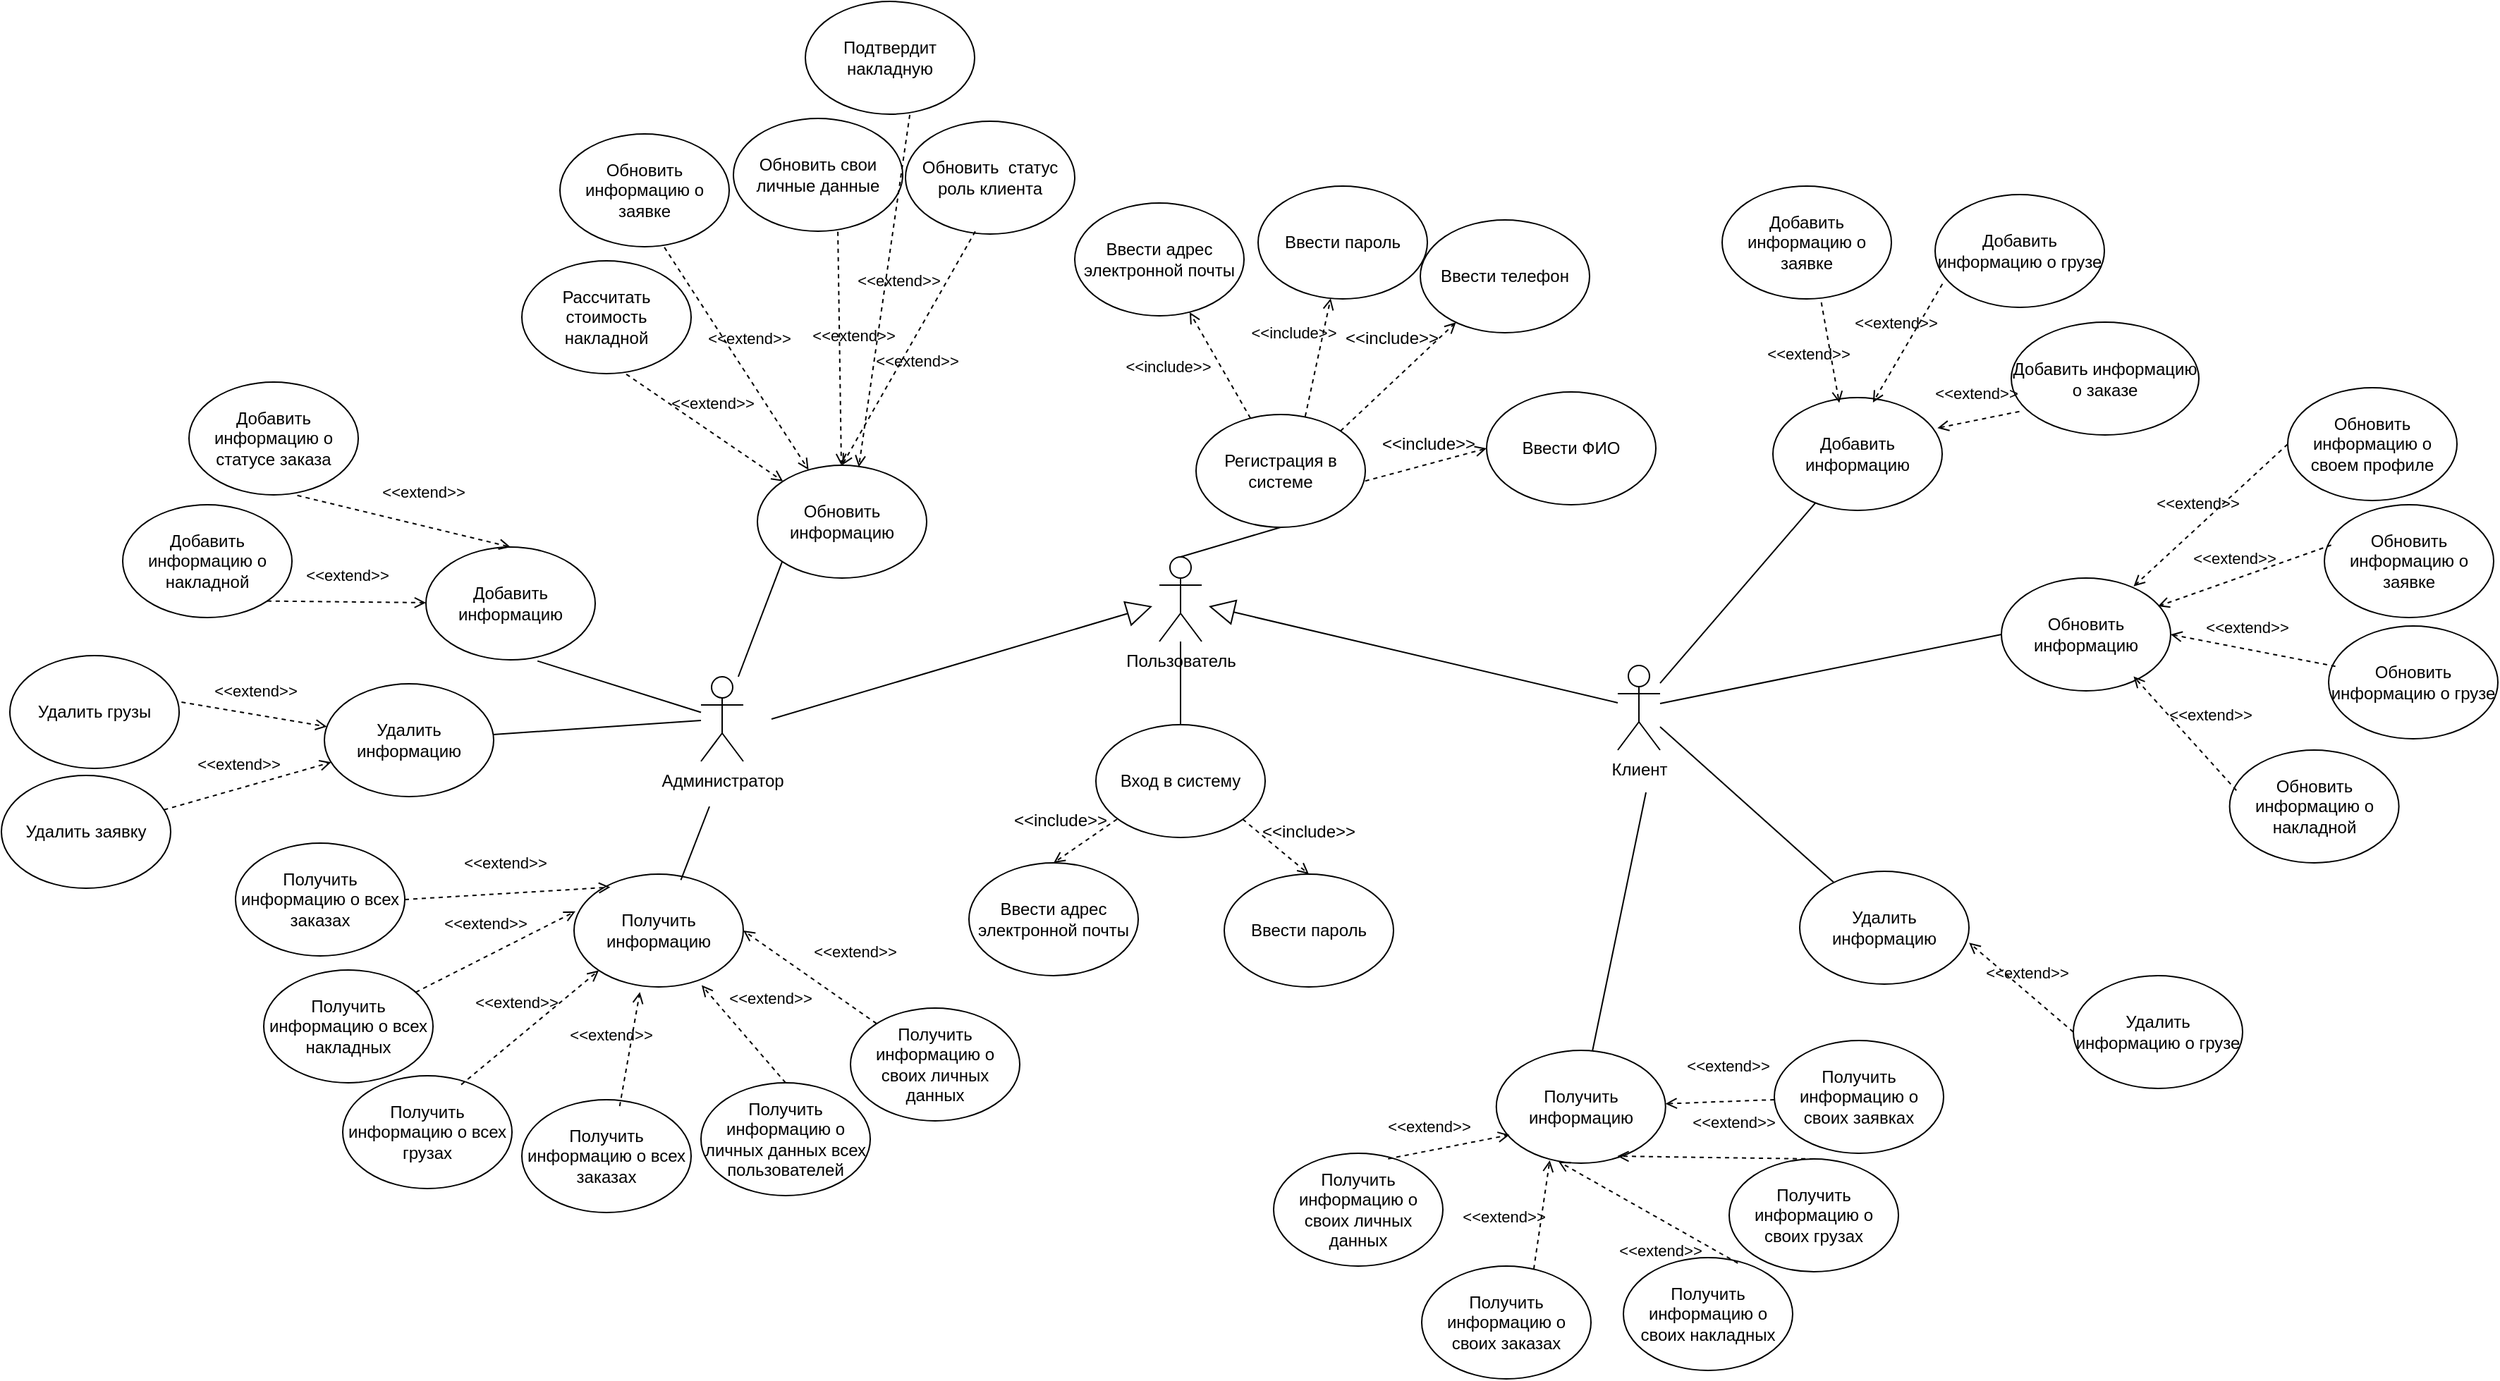 <mxfile version="26.2.13">
  <diagram name="Страница — 1" id="2VasHox1lgphQIR1O_UY">
    <mxGraphModel dx="1360" dy="735" grid="0" gridSize="10" guides="1" tooltips="1" connect="1" arrows="1" fold="1" page="1" pageScale="1" pageWidth="3300" pageHeight="4681" math="0" shadow="0">
      <root>
        <mxCell id="0" />
        <mxCell id="1" parent="0" />
        <mxCell id="fnvzzZn7yNRyyIZnE1CO-1" style="rounded=0;orthogonalLoop=1;jettySize=auto;html=1;entryX=0;entryY=1;entryDx=0;entryDy=0;endArrow=none;startFill=0;" parent="1" source="fnvzzZn7yNRyyIZnE1CO-2" target="fnvzzZn7yNRyyIZnE1CO-69" edge="1">
          <mxGeometry relative="1" as="geometry" />
        </mxCell>
        <mxCell id="fnvzzZn7yNRyyIZnE1CO-2" value="Администратор" style="shape=umlActor;verticalLabelPosition=bottom;verticalAlign=top;html=1;outlineConnect=0;" parent="1" vertex="1">
          <mxGeometry x="750" y="790" width="30" height="60" as="geometry" />
        </mxCell>
        <mxCell id="fnvzzZn7yNRyyIZnE1CO-3" style="rounded=0;orthogonalLoop=1;jettySize=auto;html=1;endArrow=none;startFill=0;entryX=0;entryY=0.5;entryDx=0;entryDy=0;" parent="1" source="fnvzzZn7yNRyyIZnE1CO-7" target="fnvzzZn7yNRyyIZnE1CO-12" edge="1">
          <mxGeometry relative="1" as="geometry">
            <mxPoint x="1590" y="812" as="targetPoint" />
          </mxGeometry>
        </mxCell>
        <mxCell id="fnvzzZn7yNRyyIZnE1CO-4" style="rounded=0;orthogonalLoop=1;jettySize=auto;html=1;endArrow=none;startFill=0;" parent="1" target="fnvzzZn7yNRyyIZnE1CO-15" edge="1">
          <mxGeometry relative="1" as="geometry">
            <mxPoint x="1420" y="872" as="sourcePoint" />
          </mxGeometry>
        </mxCell>
        <mxCell id="fnvzzZn7yNRyyIZnE1CO-5" style="rounded=0;orthogonalLoop=1;jettySize=auto;html=1;endArrow=none;startFill=0;" parent="1" source="fnvzzZn7yNRyyIZnE1CO-7" target="fnvzzZn7yNRyyIZnE1CO-14" edge="1">
          <mxGeometry relative="1" as="geometry" />
        </mxCell>
        <mxCell id="fnvzzZn7yNRyyIZnE1CO-6" style="rounded=0;orthogonalLoop=1;jettySize=auto;html=1;endArrow=none;startFill=0;" parent="1" source="fnvzzZn7yNRyyIZnE1CO-7" target="fnvzzZn7yNRyyIZnE1CO-13" edge="1">
          <mxGeometry relative="1" as="geometry" />
        </mxCell>
        <mxCell id="fnvzzZn7yNRyyIZnE1CO-7" value="Клиент" style="shape=umlActor;verticalLabelPosition=bottom;verticalAlign=top;html=1;outlineConnect=0;allowArrows=1;" parent="1" vertex="1">
          <mxGeometry x="1400" y="782" width="30" height="60" as="geometry" />
        </mxCell>
        <mxCell id="fnvzzZn7yNRyyIZnE1CO-8" style="rounded=0;orthogonalLoop=1;jettySize=auto;html=1;exitX=0.5;exitY=0;exitDx=0;exitDy=0;exitPerimeter=0;entryX=0.5;entryY=1;entryDx=0;entryDy=0;endArrow=none;startFill=0;" parent="1" source="fnvzzZn7yNRyyIZnE1CO-9" target="fnvzzZn7yNRyyIZnE1CO-24" edge="1">
          <mxGeometry relative="1" as="geometry" />
        </mxCell>
        <mxCell id="Y0_mQn6ZPeqY75y_IQ0Q-10" style="edgeStyle=orthogonalEdgeStyle;rounded=0;orthogonalLoop=1;jettySize=auto;html=1;endArrow=none;startFill=0;" edge="1" parent="1" source="fnvzzZn7yNRyyIZnE1CO-9" target="Y0_mQn6ZPeqY75y_IQ0Q-9">
          <mxGeometry relative="1" as="geometry" />
        </mxCell>
        <mxCell id="fnvzzZn7yNRyyIZnE1CO-9" value="Пользователь" style="shape=umlActor;verticalLabelPosition=bottom;verticalAlign=top;html=1;outlineConnect=0;" parent="1" vertex="1">
          <mxGeometry x="1075" y="705" width="30" height="60" as="geometry" />
        </mxCell>
        <mxCell id="fnvzzZn7yNRyyIZnE1CO-10" value="" style="endArrow=block;endSize=16;endFill=0;html=1;rounded=0;" parent="1" edge="1">
          <mxGeometry width="160" relative="1" as="geometry">
            <mxPoint x="800" y="820" as="sourcePoint" />
            <mxPoint x="1070" y="740" as="targetPoint" />
          </mxGeometry>
        </mxCell>
        <mxCell id="fnvzzZn7yNRyyIZnE1CO-11" value="" style="endArrow=block;endSize=16;endFill=0;html=1;rounded=0;" parent="1" source="fnvzzZn7yNRyyIZnE1CO-7" edge="1">
          <mxGeometry width="160" relative="1" as="geometry">
            <mxPoint x="1180" y="840" as="sourcePoint" />
            <mxPoint x="1110" y="740" as="targetPoint" />
          </mxGeometry>
        </mxCell>
        <mxCell id="fnvzzZn7yNRyyIZnE1CO-12" value="Обновить информацию" style="ellipse;whiteSpace=wrap;html=1;" parent="1" vertex="1">
          <mxGeometry x="1672" y="720" width="120" height="80" as="geometry" />
        </mxCell>
        <mxCell id="fnvzzZn7yNRyyIZnE1CO-13" value="Удалить информацию" style="ellipse;whiteSpace=wrap;html=1;" parent="1" vertex="1">
          <mxGeometry x="1529" y="928" width="120" height="80" as="geometry" />
        </mxCell>
        <mxCell id="fnvzzZn7yNRyyIZnE1CO-14" value="Добавить информацию" style="ellipse;whiteSpace=wrap;html=1;" parent="1" vertex="1">
          <mxGeometry x="1510" y="592" width="120" height="80" as="geometry" />
        </mxCell>
        <mxCell id="fnvzzZn7yNRyyIZnE1CO-15" value="Получить информацию" style="ellipse;whiteSpace=wrap;html=1;" parent="1" vertex="1">
          <mxGeometry x="1313.88" y="1055" width="120" height="80" as="geometry" />
        </mxCell>
        <mxCell id="fnvzzZn7yNRyyIZnE1CO-16" value="&amp;lt;&amp;lt;extend&amp;gt;&amp;gt;" style="html=1;verticalAlign=bottom;labelBackgroundColor=none;endArrow=open;endFill=0;dashed=1;rounded=0;" parent="1" source="fnvzzZn7yNRyyIZnE1CO-17" target="fnvzzZn7yNRyyIZnE1CO-15" edge="1">
          <mxGeometry x="-0.172" y="-16" width="160" relative="1" as="geometry">
            <mxPoint x="1463.88" y="1225" as="sourcePoint" />
            <mxPoint x="1463.88" y="1265" as="targetPoint" />
            <mxPoint as="offset" />
          </mxGeometry>
        </mxCell>
        <mxCell id="fnvzzZn7yNRyyIZnE1CO-17" value="Получить информацию о своих заявках" style="ellipse;whiteSpace=wrap;html=1;" parent="1" vertex="1">
          <mxGeometry x="1511" y="1048" width="120" height="80" as="geometry" />
        </mxCell>
        <mxCell id="fnvzzZn7yNRyyIZnE1CO-18" value="Получить информацию о своих грузах" style="ellipse;whiteSpace=wrap;html=1;" parent="1" vertex="1">
          <mxGeometry x="1479" y="1132" width="120" height="80" as="geometry" />
        </mxCell>
        <mxCell id="fnvzzZn7yNRyyIZnE1CO-19" value="&amp;lt;&amp;lt;extend&amp;gt;&amp;gt;" style="html=1;verticalAlign=bottom;labelBackgroundColor=none;endArrow=open;endFill=0;dashed=1;rounded=0;exitX=0.5;exitY=0;exitDx=0;exitDy=0;entryX=0.715;entryY=0.938;entryDx=0;entryDy=0;entryPerimeter=0;" parent="1" source="fnvzzZn7yNRyyIZnE1CO-18" target="fnvzzZn7yNRyyIZnE1CO-15" edge="1">
          <mxGeometry x="-0.172" y="-16" width="160" relative="1" as="geometry">
            <mxPoint x="1533.88" y="1213" as="sourcePoint" />
            <mxPoint x="1413.88" y="1158" as="targetPoint" />
            <mxPoint as="offset" />
          </mxGeometry>
        </mxCell>
        <mxCell id="fnvzzZn7yNRyyIZnE1CO-20" value="Получить информацию о своих накладных" style="ellipse;whiteSpace=wrap;html=1;" parent="1" vertex="1">
          <mxGeometry x="1404" y="1202" width="120" height="80" as="geometry" />
        </mxCell>
        <mxCell id="fnvzzZn7yNRyyIZnE1CO-21" value="&amp;lt;&amp;lt;extend&amp;gt;&amp;gt;" style="html=1;verticalAlign=bottom;labelBackgroundColor=none;endArrow=open;endFill=0;dashed=1;rounded=0;exitX=0.676;exitY=0.049;exitDx=0;exitDy=0;entryX=0.367;entryY=0.985;entryDx=0;entryDy=0;entryPerimeter=0;exitPerimeter=0;" parent="1" source="fnvzzZn7yNRyyIZnE1CO-20" target="fnvzzZn7yNRyyIZnE1CO-15" edge="1">
          <mxGeometry x="-0.338" y="26" width="160" relative="1" as="geometry">
            <mxPoint x="1317.36" y="1222.36" as="sourcePoint" />
            <mxPoint x="1389.88" y="1170" as="targetPoint" />
            <mxPoint y="1" as="offset" />
          </mxGeometry>
        </mxCell>
        <mxCell id="fnvzzZn7yNRyyIZnE1CO-22" value="Добавить информацию о заявке" style="ellipse;whiteSpace=wrap;html=1;" parent="1" vertex="1">
          <mxGeometry x="1474" y="442" width="120" height="80" as="geometry" />
        </mxCell>
        <mxCell id="fnvzzZn7yNRyyIZnE1CO-24" value="Регистрация в системе" style="ellipse;whiteSpace=wrap;html=1;" parent="1" vertex="1">
          <mxGeometry x="1101" y="604" width="120" height="80" as="geometry" />
        </mxCell>
        <mxCell id="fnvzzZn7yNRyyIZnE1CO-25" value="Ввести пароль" style="ellipse;whiteSpace=wrap;html=1;" parent="1" vertex="1">
          <mxGeometry x="1145" y="442" width="120" height="80" as="geometry" />
        </mxCell>
        <mxCell id="fnvzzZn7yNRyyIZnE1CO-26" value="Ввести адрес электронной почты" style="ellipse;whiteSpace=wrap;html=1;" parent="1" vertex="1">
          <mxGeometry x="1015" y="454" width="120" height="80" as="geometry" />
        </mxCell>
        <mxCell id="fnvzzZn7yNRyyIZnE1CO-27" value="&amp;lt;&amp;lt;include&amp;gt;&amp;gt;" style="html=1;verticalAlign=bottom;labelBackgroundColor=none;endArrow=open;endFill=0;dashed=1;rounded=0;exitX=0.645;exitY=0.017;exitDx=0;exitDy=0;exitPerimeter=0;" parent="1" source="fnvzzZn7yNRyyIZnE1CO-24" target="fnvzzZn7yNRyyIZnE1CO-25" edge="1">
          <mxGeometry x="0.106" y="19" width="160" relative="1" as="geometry">
            <mxPoint x="880" y="545" as="sourcePoint" />
            <mxPoint x="1040" y="545" as="targetPoint" />
            <mxPoint as="offset" />
          </mxGeometry>
        </mxCell>
        <mxCell id="fnvzzZn7yNRyyIZnE1CO-28" value="&amp;lt;&amp;lt;include&amp;gt;&amp;gt;" style="html=1;verticalAlign=bottom;labelBackgroundColor=none;endArrow=open;endFill=0;dashed=1;rounded=0;" parent="1" source="fnvzzZn7yNRyyIZnE1CO-24" target="fnvzzZn7yNRyyIZnE1CO-26" edge="1">
          <mxGeometry x="0.217" y="37" width="160" relative="1" as="geometry">
            <mxPoint x="971" y="375" as="sourcePoint" />
            <mxPoint x="1060" y="425" as="targetPoint" />
            <mxPoint as="offset" />
          </mxGeometry>
        </mxCell>
        <mxCell id="fnvzzZn7yNRyyIZnE1CO-29" value="&amp;lt;&amp;lt;extend&amp;gt;&amp;gt;" style="html=1;verticalAlign=bottom;labelBackgroundColor=none;endArrow=open;endFill=0;dashed=1;rounded=0;exitX=0.586;exitY=1.031;exitDx=0;exitDy=0;exitPerimeter=0;entryX=0.392;entryY=0.047;entryDx=0;entryDy=0;entryPerimeter=0;" parent="1" source="fnvzzZn7yNRyyIZnE1CO-22" target="fnvzzZn7yNRyyIZnE1CO-14" edge="1">
          <mxGeometry x="0.202" y="-17" width="160" relative="1" as="geometry">
            <mxPoint x="1702" y="772" as="sourcePoint" />
            <mxPoint x="1600" y="692" as="targetPoint" />
            <mxPoint as="offset" />
          </mxGeometry>
        </mxCell>
        <mxCell id="fnvzzZn7yNRyyIZnE1CO-31" value="Добавить информацию о грузе" style="ellipse;whiteSpace=wrap;html=1;" parent="1" vertex="1">
          <mxGeometry x="1625" y="448" width="120" height="80" as="geometry" />
        </mxCell>
        <mxCell id="fnvzzZn7yNRyyIZnE1CO-32" value="&amp;lt;&amp;lt;extend&amp;gt;&amp;gt;" style="html=1;verticalAlign=bottom;labelBackgroundColor=none;endArrow=open;endFill=0;dashed=1;rounded=0;exitX=0.043;exitY=0.792;exitDx=0;exitDy=0;exitPerimeter=0;entryX=0.591;entryY=0.043;entryDx=0;entryDy=0;entryPerimeter=0;" parent="1" source="fnvzzZn7yNRyyIZnE1CO-31" target="fnvzzZn7yNRyyIZnE1CO-14" edge="1">
          <mxGeometry y="-10" width="160" relative="1" as="geometry">
            <mxPoint x="1718" y="549" as="sourcePoint" />
            <mxPoint x="1622" y="614" as="targetPoint" />
            <mxPoint as="offset" />
          </mxGeometry>
        </mxCell>
        <mxCell id="fnvzzZn7yNRyyIZnE1CO-33" value="Обновить информацию о своем профиле" style="ellipse;whiteSpace=wrap;html=1;" parent="1" vertex="1">
          <mxGeometry x="1875" y="585" width="120" height="80" as="geometry" />
        </mxCell>
        <mxCell id="fnvzzZn7yNRyyIZnE1CO-34" value="&amp;lt;&amp;lt;extend&amp;gt;&amp;gt;" style="html=1;verticalAlign=bottom;labelBackgroundColor=none;endArrow=open;endFill=0;dashed=1;rounded=0;exitX=0;exitY=0.5;exitDx=0;exitDy=0;entryX=0.781;entryY=0.074;entryDx=0;entryDy=0;entryPerimeter=0;" parent="1" source="fnvzzZn7yNRyyIZnE1CO-33" target="fnvzzZn7yNRyyIZnE1CO-12" edge="1">
          <mxGeometry x="0.098" y="-6" width="160" relative="1" as="geometry">
            <mxPoint x="1870.72" y="668" as="sourcePoint" />
            <mxPoint x="1764.0" y="718.88" as="targetPoint" />
            <mxPoint as="offset" />
          </mxGeometry>
        </mxCell>
        <mxCell id="fnvzzZn7yNRyyIZnE1CO-35" value="Обновить информацию о заявке" style="ellipse;whiteSpace=wrap;html=1;" parent="1" vertex="1">
          <mxGeometry x="1901" y="668" width="120" height="80" as="geometry" />
        </mxCell>
        <mxCell id="fnvzzZn7yNRyyIZnE1CO-36" value="&amp;lt;&amp;lt;extend&amp;gt;&amp;gt;" style="html=1;verticalAlign=bottom;labelBackgroundColor=none;endArrow=open;endFill=0;dashed=1;rounded=0;exitX=0.04;exitY=0.358;exitDx=0;exitDy=0;exitPerimeter=0;" parent="1" source="fnvzzZn7yNRyyIZnE1CO-35" edge="1">
          <mxGeometry x="0.09" y="-6" width="160" relative="1" as="geometry">
            <mxPoint x="1940.72" y="758" as="sourcePoint" />
            <mxPoint x="1783" y="740" as="targetPoint" />
            <mxPoint as="offset" />
          </mxGeometry>
        </mxCell>
        <mxCell id="fnvzzZn7yNRyyIZnE1CO-38" value="Удалить информацию о грузе" style="ellipse;whiteSpace=wrap;html=1;" parent="1" vertex="1">
          <mxGeometry x="1723" y="1002" width="120" height="80" as="geometry" />
        </mxCell>
        <mxCell id="fnvzzZn7yNRyyIZnE1CO-40" value="&amp;lt;&amp;lt;extend&amp;gt;&amp;gt;" style="html=1;verticalAlign=bottom;labelBackgroundColor=none;endArrow=open;endFill=0;dashed=1;rounded=0;exitX=0;exitY=0.5;exitDx=0;exitDy=0;entryX=1.001;entryY=0.633;entryDx=0;entryDy=0;entryPerimeter=0;" parent="1" source="fnvzzZn7yNRyyIZnE1CO-38" target="fnvzzZn7yNRyyIZnE1CO-13" edge="1">
          <mxGeometry x="-0.049" y="-4" width="160" relative="1" as="geometry">
            <mxPoint x="1795" y="1057" as="sourcePoint" />
            <mxPoint x="1679" y="988" as="targetPoint" />
            <mxPoint as="offset" />
          </mxGeometry>
        </mxCell>
        <mxCell id="fnvzzZn7yNRyyIZnE1CO-41" value="Добавить информацию" style="ellipse;whiteSpace=wrap;html=1;" parent="1" vertex="1">
          <mxGeometry x="555" y="698" width="120" height="80" as="geometry" />
        </mxCell>
        <mxCell id="fnvzzZn7yNRyyIZnE1CO-42" value="Получить информацию" style="ellipse;whiteSpace=wrap;html=1;" parent="1" vertex="1">
          <mxGeometry x="660" y="930" width="120" height="80" as="geometry" />
        </mxCell>
        <mxCell id="fnvzzZn7yNRyyIZnE1CO-43" value="&amp;lt;&amp;lt;extend&amp;gt;&amp;gt;" style="html=1;verticalAlign=bottom;labelBackgroundColor=none;endArrow=open;endFill=0;dashed=1;rounded=0;entryX=1;entryY=0.5;entryDx=0;entryDy=0;" parent="1" source="fnvzzZn7yNRyyIZnE1CO-44" target="fnvzzZn7yNRyyIZnE1CO-42" edge="1">
          <mxGeometry x="-0.355" y="-25" width="160" relative="1" as="geometry">
            <mxPoint x="700" y="1270" as="sourcePoint" />
            <mxPoint x="700" y="1310" as="targetPoint" />
            <mxPoint as="offset" />
          </mxGeometry>
        </mxCell>
        <mxCell id="fnvzzZn7yNRyyIZnE1CO-44" value="Получить информацию о своих личных данных" style="ellipse;whiteSpace=wrap;html=1;" parent="1" vertex="1">
          <mxGeometry x="856" y="1025" width="120" height="80" as="geometry" />
        </mxCell>
        <mxCell id="fnvzzZn7yNRyyIZnE1CO-45" value="Получить информацию о личных данных всех пользователей" style="ellipse;whiteSpace=wrap;html=1;" parent="1" vertex="1">
          <mxGeometry x="750" y="1078" width="120" height="80" as="geometry" />
        </mxCell>
        <mxCell id="fnvzzZn7yNRyyIZnE1CO-46" value="&amp;lt;&amp;lt;extend&amp;gt;&amp;gt;" style="html=1;verticalAlign=bottom;labelBackgroundColor=none;endArrow=open;endFill=0;dashed=1;rounded=0;exitX=0.5;exitY=0;exitDx=0;exitDy=0;entryX=0.754;entryY=0.985;entryDx=0;entryDy=0;entryPerimeter=0;" parent="1" source="fnvzzZn7yNRyyIZnE1CO-45" target="fnvzzZn7yNRyyIZnE1CO-42" edge="1">
          <mxGeometry x="0.005" y="-25" width="160" relative="1" as="geometry">
            <mxPoint x="770" y="1258" as="sourcePoint" />
            <mxPoint x="650" y="1203" as="targetPoint" />
            <mxPoint as="offset" />
          </mxGeometry>
        </mxCell>
        <mxCell id="fnvzzZn7yNRyyIZnE1CO-47" value="Получить информацию о всех заказах" style="ellipse;whiteSpace=wrap;html=1;" parent="1" vertex="1">
          <mxGeometry x="623" y="1090" width="120" height="80" as="geometry" />
        </mxCell>
        <mxCell id="fnvzzZn7yNRyyIZnE1CO-48" value="&amp;lt;&amp;lt;extend&amp;gt;&amp;gt;" style="html=1;verticalAlign=bottom;labelBackgroundColor=none;endArrow=open;endFill=0;dashed=1;rounded=0;exitX=0.578;exitY=0.057;exitDx=0;exitDy=0;entryX=0.389;entryY=1.045;entryDx=0;entryDy=0;exitPerimeter=0;entryPerimeter=0;" parent="1" source="fnvzzZn7yNRyyIZnE1CO-47" target="fnvzzZn7yNRyyIZnE1CO-42" edge="1">
          <mxGeometry x="-0.018" y="14" width="160" relative="1" as="geometry">
            <mxPoint x="670" y="1300" as="sourcePoint" />
            <mxPoint x="626" y="1215" as="targetPoint" />
            <mxPoint y="1" as="offset" />
          </mxGeometry>
        </mxCell>
        <mxCell id="fnvzzZn7yNRyyIZnE1CO-49" style="rounded=0;orthogonalLoop=1;jettySize=auto;html=1;entryX=0.631;entryY=0.053;entryDx=0;entryDy=0;entryPerimeter=0;endArrow=none;startFill=0;" parent="1" target="fnvzzZn7yNRyyIZnE1CO-42" edge="1">
          <mxGeometry relative="1" as="geometry">
            <mxPoint x="756" y="882" as="sourcePoint" />
          </mxGeometry>
        </mxCell>
        <mxCell id="fnvzzZn7yNRyyIZnE1CO-50" value="Получить информацию о всех грузах" style="ellipse;whiteSpace=wrap;html=1;" parent="1" vertex="1">
          <mxGeometry x="496" y="1073" width="120" height="80" as="geometry" />
        </mxCell>
        <mxCell id="fnvzzZn7yNRyyIZnE1CO-51" value="&amp;lt;&amp;lt;extend&amp;gt;&amp;gt;" style="html=1;verticalAlign=bottom;labelBackgroundColor=none;endArrow=open;endFill=0;dashed=1;rounded=0;exitX=0.7;exitY=0.079;exitDx=0;exitDy=0;entryX=0;entryY=1;entryDx=0;entryDy=0;exitPerimeter=0;" parent="1" source="fnvzzZn7yNRyyIZnE1CO-50" target="fnvzzZn7yNRyyIZnE1CO-42" edge="1">
          <mxGeometry x="-0.018" y="14" width="160" relative="1" as="geometry">
            <mxPoint x="500" y="1020" as="sourcePoint" />
            <mxPoint x="611" y="976" as="targetPoint" />
            <mxPoint y="1" as="offset" />
          </mxGeometry>
        </mxCell>
        <mxCell id="fnvzzZn7yNRyyIZnE1CO-52" style="rounded=0;orthogonalLoop=1;jettySize=auto;html=1;endArrow=none;startFill=0;" parent="1" source="fnvzzZn7yNRyyIZnE1CO-2" target="fnvzzZn7yNRyyIZnE1CO-53" edge="1">
          <mxGeometry relative="1" as="geometry">
            <mxPoint x="579.64" y="790" as="targetPoint" />
          </mxGeometry>
        </mxCell>
        <mxCell id="fnvzzZn7yNRyyIZnE1CO-53" value="Удалить информацию" style="ellipse;whiteSpace=wrap;html=1;" parent="1" vertex="1">
          <mxGeometry x="483" y="795" width="120" height="80" as="geometry" />
        </mxCell>
        <mxCell id="fnvzzZn7yNRyyIZnE1CO-54" value="Удалить грузы" style="ellipse;whiteSpace=wrap;html=1;" parent="1" vertex="1">
          <mxGeometry x="260" y="775" width="120" height="80" as="geometry" />
        </mxCell>
        <mxCell id="fnvzzZn7yNRyyIZnE1CO-56" value="&amp;lt;&amp;lt;extend&amp;gt;&amp;gt;" style="html=1;verticalAlign=bottom;labelBackgroundColor=none;endArrow=open;endFill=0;dashed=1;rounded=0;exitX=1.014;exitY=0.413;exitDx=0;exitDy=0;exitPerimeter=0;" parent="1" source="fnvzzZn7yNRyyIZnE1CO-54" target="fnvzzZn7yNRyyIZnE1CO-53" edge="1">
          <mxGeometry x="-0.005" y="8" width="160" relative="1" as="geometry">
            <mxPoint x="175" y="649" as="sourcePoint" />
            <mxPoint x="59" y="580" as="targetPoint" />
            <mxPoint as="offset" />
          </mxGeometry>
        </mxCell>
        <mxCell id="fnvzzZn7yNRyyIZnE1CO-58" value="Удалить заявку" style="ellipse;whiteSpace=wrap;html=1;" parent="1" vertex="1">
          <mxGeometry x="254" y="860" width="120" height="80" as="geometry" />
        </mxCell>
        <mxCell id="fnvzzZn7yNRyyIZnE1CO-59" value="&amp;lt;&amp;lt;extend&amp;gt;&amp;gt;" style="html=1;verticalAlign=bottom;labelBackgroundColor=none;endArrow=open;endFill=0;dashed=1;rounded=0;" parent="1" source="fnvzzZn7yNRyyIZnE1CO-58" target="fnvzzZn7yNRyyIZnE1CO-53" edge="1">
          <mxGeometry x="-0.079" y="8" width="160" relative="1" as="geometry">
            <mxPoint x="302" y="813" as="sourcePoint" />
            <mxPoint x="480" y="803" as="targetPoint" />
            <mxPoint as="offset" />
          </mxGeometry>
        </mxCell>
        <mxCell id="fnvzzZn7yNRyyIZnE1CO-64" value="Добавить информацию о накладной" style="ellipse;whiteSpace=wrap;html=1;" parent="1" vertex="1">
          <mxGeometry x="340" y="668" width="120" height="80" as="geometry" />
        </mxCell>
        <mxCell id="fnvzzZn7yNRyyIZnE1CO-65" value="&amp;lt;&amp;lt;extend&amp;gt;&amp;gt;" style="html=1;verticalAlign=bottom;labelBackgroundColor=none;endArrow=open;endFill=0;dashed=1;rounded=0;exitX=1;exitY=1;exitDx=0;exitDy=0;" parent="1" source="fnvzzZn7yNRyyIZnE1CO-64" target="fnvzzZn7yNRyyIZnE1CO-41" edge="1">
          <mxGeometry x="0.0" y="10" width="160" relative="1" as="geometry">
            <mxPoint x="30" y="310" as="sourcePoint" />
            <mxPoint x="227.574" y="341.716" as="targetPoint" />
            <mxPoint as="offset" />
          </mxGeometry>
        </mxCell>
        <mxCell id="fnvzzZn7yNRyyIZnE1CO-66" value="Добавить информацию о статусе заказа" style="ellipse;whiteSpace=wrap;html=1;" parent="1" vertex="1">
          <mxGeometry x="387" y="581" width="120" height="80" as="geometry" />
        </mxCell>
        <mxCell id="fnvzzZn7yNRyyIZnE1CO-67" value="&amp;lt;&amp;lt;extend&amp;gt;&amp;gt;" style="html=1;verticalAlign=bottom;labelBackgroundColor=none;endArrow=open;endFill=0;dashed=1;rounded=0;exitX=0.64;exitY=1.005;exitDx=0;exitDy=0;entryX=0.5;entryY=0;entryDx=0;entryDy=0;exitPerimeter=0;" parent="1" source="fnvzzZn7yNRyyIZnE1CO-66" target="fnvzzZn7yNRyyIZnE1CO-41" edge="1">
          <mxGeometry x="0.131" y="14" width="160" relative="1" as="geometry">
            <mxPoint x="62" y="238" as="sourcePoint" />
            <mxPoint x="249.96" y="328.72" as="targetPoint" />
            <mxPoint as="offset" />
          </mxGeometry>
        </mxCell>
        <mxCell id="fnvzzZn7yNRyyIZnE1CO-68" style="rounded=0;orthogonalLoop=1;jettySize=auto;html=1;entryX=0.659;entryY=1.01;entryDx=0;entryDy=0;entryPerimeter=0;endArrow=none;startFill=0;" parent="1" source="fnvzzZn7yNRyyIZnE1CO-2" target="fnvzzZn7yNRyyIZnE1CO-41" edge="1">
          <mxGeometry relative="1" as="geometry" />
        </mxCell>
        <mxCell id="fnvzzZn7yNRyyIZnE1CO-69" value="Обновить информацию" style="ellipse;whiteSpace=wrap;html=1;" parent="1" vertex="1">
          <mxGeometry x="790" y="640" width="120" height="80" as="geometry" />
        </mxCell>
        <mxCell id="fnvzzZn7yNRyyIZnE1CO-70" value="Обновить свои личные данные" style="ellipse;whiteSpace=wrap;html=1;" parent="1" vertex="1">
          <mxGeometry x="773" y="394" width="120" height="80" as="geometry" />
        </mxCell>
        <mxCell id="fnvzzZn7yNRyyIZnE1CO-71" value="&amp;lt;&amp;lt;extend&amp;gt;&amp;gt;" style="html=1;verticalAlign=bottom;labelBackgroundColor=none;endArrow=open;endFill=0;dashed=1;rounded=0;exitX=0.617;exitY=1.005;exitDx=0;exitDy=0;exitPerimeter=0;" parent="1" source="fnvzzZn7yNRyyIZnE1CO-70" target="fnvzzZn7yNRyyIZnE1CO-69" edge="1">
          <mxGeometry x="0.0" y="10" width="160" relative="1" as="geometry">
            <mxPoint x="400" y="450" as="sourcePoint" />
            <mxPoint x="597.574" y="481.716" as="targetPoint" />
            <mxPoint as="offset" />
          </mxGeometry>
        </mxCell>
        <mxCell id="fnvzzZn7yNRyyIZnE1CO-72" value="Обновить&amp;nbsp; статус роль клиента" style="ellipse;whiteSpace=wrap;html=1;" parent="1" vertex="1">
          <mxGeometry x="895" y="396" width="120" height="80" as="geometry" />
        </mxCell>
        <mxCell id="fnvzzZn7yNRyyIZnE1CO-73" value="&amp;lt;&amp;lt;extend&amp;gt;&amp;gt;" style="html=1;verticalAlign=bottom;labelBackgroundColor=none;endArrow=open;endFill=0;dashed=1;rounded=0;exitX=0.412;exitY=0.977;exitDx=0;exitDy=0;entryX=0.5;entryY=0;entryDx=0;entryDy=0;exitPerimeter=0;" parent="1" source="fnvzzZn7yNRyyIZnE1CO-72" target="fnvzzZn7yNRyyIZnE1CO-69" edge="1">
          <mxGeometry x="0.131" y="14" width="160" relative="1" as="geometry">
            <mxPoint x="432" y="378" as="sourcePoint" />
            <mxPoint x="619.96" y="468.72" as="targetPoint" />
            <mxPoint as="offset" />
          </mxGeometry>
        </mxCell>
        <mxCell id="Y0_mQn6ZPeqY75y_IQ0Q-1" value="Ввести телефон" style="ellipse;whiteSpace=wrap;html=1;" vertex="1" parent="1">
          <mxGeometry x="1260" y="466" width="120" height="80" as="geometry" />
        </mxCell>
        <mxCell id="Y0_mQn6ZPeqY75y_IQ0Q-2" value="Ввести ФИО" style="ellipse;whiteSpace=wrap;html=1;" vertex="1" parent="1">
          <mxGeometry x="1307" y="588" width="120" height="80" as="geometry" />
        </mxCell>
        <mxCell id="Y0_mQn6ZPeqY75y_IQ0Q-3" value="" style="html=1;verticalAlign=bottom;labelBackgroundColor=none;endArrow=open;endFill=0;dashed=1;rounded=0;exitX=1;exitY=0;exitDx=0;exitDy=0;" edge="1" parent="1" source="fnvzzZn7yNRyyIZnE1CO-24" target="Y0_mQn6ZPeqY75y_IQ0Q-1">
          <mxGeometry x="0.352" y="18" width="160" relative="1" as="geometry">
            <mxPoint x="1137" y="561" as="sourcePoint" />
            <mxPoint x="1184" y="496" as="targetPoint" />
            <mxPoint x="1" as="offset" />
          </mxGeometry>
        </mxCell>
        <mxCell id="Y0_mQn6ZPeqY75y_IQ0Q-6" value="&amp;lt;&amp;lt;include&amp;gt;&amp;gt;" style="text;html=1;align=center;verticalAlign=middle;whiteSpace=wrap;rounded=0;" vertex="1" parent="1">
          <mxGeometry x="1241" y="617" width="50" height="16" as="geometry" />
        </mxCell>
        <mxCell id="Y0_mQn6ZPeqY75y_IQ0Q-7" value="" style="html=1;verticalAlign=bottom;labelBackgroundColor=none;endArrow=open;endFill=0;dashed=1;rounded=0;exitX=0.999;exitY=0.59;exitDx=0;exitDy=0;entryX=0;entryY=0.5;entryDx=0;entryDy=0;exitPerimeter=0;" edge="1" parent="1" source="fnvzzZn7yNRyyIZnE1CO-24" target="Y0_mQn6ZPeqY75y_IQ0Q-2">
          <mxGeometry x="0.352" y="18" width="160" relative="1" as="geometry">
            <mxPoint x="1170" y="599" as="sourcePoint" />
            <mxPoint x="1271" y="560" as="targetPoint" />
            <mxPoint x="1" as="offset" />
          </mxGeometry>
        </mxCell>
        <mxCell id="Y0_mQn6ZPeqY75y_IQ0Q-8" value="&amp;lt;&amp;lt;include&amp;gt;&amp;gt;" style="text;html=1;align=center;verticalAlign=middle;whiteSpace=wrap;rounded=0;" vertex="1" parent="1">
          <mxGeometry x="1215" y="542" width="50" height="16" as="geometry" />
        </mxCell>
        <mxCell id="Y0_mQn6ZPeqY75y_IQ0Q-9" value="Вход в систему" style="ellipse;whiteSpace=wrap;html=1;" vertex="1" parent="1">
          <mxGeometry x="1030" y="824" width="120" height="80" as="geometry" />
        </mxCell>
        <mxCell id="Y0_mQn6ZPeqY75y_IQ0Q-11" value="Ввести адрес электронной почты" style="ellipse;whiteSpace=wrap;html=1;" vertex="1" parent="1">
          <mxGeometry x="940" y="922" width="120" height="80" as="geometry" />
        </mxCell>
        <mxCell id="Y0_mQn6ZPeqY75y_IQ0Q-12" value="Ввести пароль" style="ellipse;whiteSpace=wrap;html=1;" vertex="1" parent="1">
          <mxGeometry x="1121" y="930" width="120" height="80" as="geometry" />
        </mxCell>
        <mxCell id="Y0_mQn6ZPeqY75y_IQ0Q-15" value="" style="html=1;verticalAlign=bottom;labelBackgroundColor=none;endArrow=open;endFill=0;dashed=1;rounded=0;exitX=1;exitY=0;exitDx=0;exitDy=0;entryX=0.5;entryY=0;entryDx=0;entryDy=0;" edge="1" parent="1" target="Y0_mQn6ZPeqY75y_IQ0Q-12">
          <mxGeometry x="0.352" y="18" width="160" relative="1" as="geometry">
            <mxPoint x="1134" y="891" as="sourcePoint" />
            <mxPoint x="1197" y="904" as="targetPoint" />
            <mxPoint x="1" as="offset" />
          </mxGeometry>
        </mxCell>
        <mxCell id="Y0_mQn6ZPeqY75y_IQ0Q-16" value="" style="html=1;verticalAlign=bottom;labelBackgroundColor=none;endArrow=open;endFill=0;dashed=1;rounded=0;exitX=1;exitY=0;exitDx=0;exitDy=0;entryX=0.5;entryY=0;entryDx=0;entryDy=0;" edge="1" parent="1" target="Y0_mQn6ZPeqY75y_IQ0Q-11">
          <mxGeometry x="0.352" y="18" width="160" relative="1" as="geometry">
            <mxPoint x="1045" y="891" as="sourcePoint" />
            <mxPoint x="1092" y="930" as="targetPoint" />
            <mxPoint x="1" as="offset" />
          </mxGeometry>
        </mxCell>
        <mxCell id="Y0_mQn6ZPeqY75y_IQ0Q-17" value="&amp;lt;&amp;lt;include&amp;gt;&amp;gt;" style="text;html=1;align=center;verticalAlign=middle;whiteSpace=wrap;rounded=0;" vertex="1" parent="1">
          <mxGeometry x="1156" y="892" width="50" height="16" as="geometry" />
        </mxCell>
        <mxCell id="Y0_mQn6ZPeqY75y_IQ0Q-18" value="&amp;lt;&amp;lt;include&amp;gt;&amp;gt;" style="text;html=1;align=center;verticalAlign=middle;whiteSpace=wrap;rounded=0;" vertex="1" parent="1">
          <mxGeometry x="980" y="884" width="50" height="16" as="geometry" />
        </mxCell>
        <mxCell id="Y0_mQn6ZPeqY75y_IQ0Q-19" value="Получить информацию о своих заказах" style="ellipse;whiteSpace=wrap;html=1;" vertex="1" parent="1">
          <mxGeometry x="1261" y="1208" width="120" height="80" as="geometry" />
        </mxCell>
        <mxCell id="Y0_mQn6ZPeqY75y_IQ0Q-20" value="&amp;lt;&amp;lt;extend&amp;gt;&amp;gt;" style="html=1;verticalAlign=bottom;labelBackgroundColor=none;endArrow=open;endFill=0;dashed=1;rounded=0;exitX=0.662;exitY=0.027;exitDx=0;exitDy=0;entryX=0.316;entryY=0.975;entryDx=0;entryDy=0;exitPerimeter=0;entryPerimeter=0;" edge="1" parent="1" source="Y0_mQn6ZPeqY75y_IQ0Q-19" target="fnvzzZn7yNRyyIZnE1CO-15">
          <mxGeometry x="-0.338" y="26" width="160" relative="1" as="geometry">
            <mxPoint x="1256" y="1195.92" as="sourcePoint" />
            <mxPoint x="1218.88" y="1111" as="targetPoint" />
            <mxPoint y="1" as="offset" />
          </mxGeometry>
        </mxCell>
        <mxCell id="Y0_mQn6ZPeqY75y_IQ0Q-21" value="Получить информацию о своих личных данных" style="ellipse;whiteSpace=wrap;html=1;" vertex="1" parent="1">
          <mxGeometry x="1156" y="1128" width="120" height="80" as="geometry" />
        </mxCell>
        <mxCell id="Y0_mQn6ZPeqY75y_IQ0Q-22" value="&amp;lt;&amp;lt;extend&amp;gt;&amp;gt;" style="html=1;verticalAlign=bottom;labelBackgroundColor=none;endArrow=open;endFill=0;dashed=1;rounded=0;exitX=0.676;exitY=0.049;exitDx=0;exitDy=0;entryX=0.078;entryY=0.749;entryDx=0;entryDy=0;entryPerimeter=0;exitPerimeter=0;" edge="1" parent="1" source="Y0_mQn6ZPeqY75y_IQ0Q-21" target="fnvzzZn7yNRyyIZnE1CO-15">
          <mxGeometry x="-0.293" y="8" width="160" relative="1" as="geometry">
            <mxPoint x="1159.48" y="1135.36" as="sourcePoint" />
            <mxPoint x="1200" y="1047" as="targetPoint" />
            <mxPoint as="offset" />
          </mxGeometry>
        </mxCell>
        <mxCell id="Y0_mQn6ZPeqY75y_IQ0Q-23" value="Обновить информацию о грузе" style="ellipse;whiteSpace=wrap;html=1;" vertex="1" parent="1">
          <mxGeometry x="1904" y="754" width="120" height="80" as="geometry" />
        </mxCell>
        <mxCell id="Y0_mQn6ZPeqY75y_IQ0Q-24" value="&amp;lt;&amp;lt;extend&amp;gt;&amp;gt;" style="html=1;verticalAlign=bottom;labelBackgroundColor=none;endArrow=open;endFill=0;dashed=1;rounded=0;exitX=0.04;exitY=0.358;exitDx=0;exitDy=0;entryX=1;entryY=0.5;entryDx=0;entryDy=0;exitPerimeter=0;" edge="1" parent="1" source="Y0_mQn6ZPeqY75y_IQ0Q-23" target="fnvzzZn7yNRyyIZnE1CO-12">
          <mxGeometry x="0.09" y="-6" width="160" relative="1" as="geometry">
            <mxPoint x="1943.72" y="830" as="sourcePoint" />
            <mxPoint x="1815.72" y="802" as="targetPoint" />
            <mxPoint as="offset" />
          </mxGeometry>
        </mxCell>
        <mxCell id="Y0_mQn6ZPeqY75y_IQ0Q-25" value="Обновить информацию о накладной" style="ellipse;whiteSpace=wrap;html=1;" vertex="1" parent="1">
          <mxGeometry x="1833.8" y="842" width="120" height="80" as="geometry" />
        </mxCell>
        <mxCell id="Y0_mQn6ZPeqY75y_IQ0Q-26" value="&amp;lt;&amp;lt;extend&amp;gt;&amp;gt;" style="html=1;verticalAlign=bottom;labelBackgroundColor=none;endArrow=open;endFill=0;dashed=1;rounded=0;exitX=0.04;exitY=0.358;exitDx=0;exitDy=0;entryX=0.781;entryY=0.872;entryDx=0;entryDy=0;exitPerimeter=0;entryPerimeter=0;" edge="1" parent="1" source="Y0_mQn6ZPeqY75y_IQ0Q-25" target="fnvzzZn7yNRyyIZnE1CO-12">
          <mxGeometry x="-0.153" y="-17" width="160" relative="1" as="geometry">
            <mxPoint x="1873.52" y="918" as="sourcePoint" />
            <mxPoint x="1737.0" y="812.32" as="targetPoint" />
            <mxPoint y="1" as="offset" />
          </mxGeometry>
        </mxCell>
        <mxCell id="Y0_mQn6ZPeqY75y_IQ0Q-27" value="Добавить информацию о заказе" style="ellipse;whiteSpace=wrap;html=1;" vertex="1" parent="1">
          <mxGeometry x="1679" y="538.5" width="133" height="80" as="geometry" />
        </mxCell>
        <mxCell id="Y0_mQn6ZPeqY75y_IQ0Q-28" value="&amp;lt;&amp;lt;extend&amp;gt;&amp;gt;" style="html=1;verticalAlign=bottom;labelBackgroundColor=none;endArrow=open;endFill=0;dashed=1;rounded=0;exitX=0.043;exitY=0.792;exitDx=0;exitDy=0;exitPerimeter=0;entryX=0.972;entryY=0.27;entryDx=0;entryDy=0;entryPerimeter=0;" edge="1" parent="1" source="Y0_mQn6ZPeqY75y_IQ0Q-27" target="fnvzzZn7yNRyyIZnE1CO-14">
          <mxGeometry y="-10" width="160" relative="1" as="geometry">
            <mxPoint x="1772" y="639.5" as="sourcePoint" />
            <mxPoint x="1635" y="685.5" as="targetPoint" />
            <mxPoint as="offset" />
          </mxGeometry>
        </mxCell>
        <mxCell id="Y0_mQn6ZPeqY75y_IQ0Q-29" value="Получить информацию о всех накладных" style="ellipse;whiteSpace=wrap;html=1;" vertex="1" parent="1">
          <mxGeometry x="440" y="998" width="120" height="80" as="geometry" />
        </mxCell>
        <mxCell id="Y0_mQn6ZPeqY75y_IQ0Q-30" value="&amp;lt;&amp;lt;extend&amp;gt;&amp;gt;" style="html=1;verticalAlign=bottom;labelBackgroundColor=none;endArrow=open;endFill=0;dashed=1;rounded=0;entryX=0.008;entryY=0.33;entryDx=0;entryDy=0;entryPerimeter=0;" edge="1" parent="1" source="Y0_mQn6ZPeqY75y_IQ0Q-29" target="fnvzzZn7yNRyyIZnE1CO-42">
          <mxGeometry x="-0.018" y="14" width="160" relative="1" as="geometry">
            <mxPoint x="459" y="931" as="sourcePoint" />
            <mxPoint x="619" y="881" as="targetPoint" />
            <mxPoint y="1" as="offset" />
          </mxGeometry>
        </mxCell>
        <mxCell id="Y0_mQn6ZPeqY75y_IQ0Q-31" value="Получить информацию о всех заказах" style="ellipse;whiteSpace=wrap;html=1;" vertex="1" parent="1">
          <mxGeometry x="420" y="908" width="120" height="80" as="geometry" />
        </mxCell>
        <mxCell id="Y0_mQn6ZPeqY75y_IQ0Q-32" value="&amp;lt;&amp;lt;extend&amp;gt;&amp;gt;" style="html=1;verticalAlign=bottom;labelBackgroundColor=none;endArrow=open;endFill=0;dashed=1;rounded=0;exitX=1;exitY=0.5;exitDx=0;exitDy=0;entryX=0.214;entryY=0.116;entryDx=0;entryDy=0;entryPerimeter=0;" edge="1" parent="1" source="Y0_mQn6ZPeqY75y_IQ0Q-31" target="fnvzzZn7yNRyyIZnE1CO-42">
          <mxGeometry x="-0.018" y="14" width="160" relative="1" as="geometry">
            <mxPoint x="520" y="1040" as="sourcePoint" />
            <mxPoint x="680" y="990" as="targetPoint" />
            <mxPoint y="1" as="offset" />
          </mxGeometry>
        </mxCell>
        <mxCell id="Y0_mQn6ZPeqY75y_IQ0Q-35" value="Обновить информацию о заявке" style="ellipse;whiteSpace=wrap;html=1;" vertex="1" parent="1">
          <mxGeometry x="650" y="405" width="120" height="80" as="geometry" />
        </mxCell>
        <mxCell id="Y0_mQn6ZPeqY75y_IQ0Q-36" value="&amp;lt;&amp;lt;extend&amp;gt;&amp;gt;" style="html=1;verticalAlign=bottom;labelBackgroundColor=none;endArrow=open;endFill=0;dashed=1;rounded=0;exitX=0.617;exitY=1.005;exitDx=0;exitDy=0;exitPerimeter=0;" edge="1" parent="1" source="Y0_mQn6ZPeqY75y_IQ0Q-35" target="fnvzzZn7yNRyyIZnE1CO-69">
          <mxGeometry x="0.0" y="10" width="160" relative="1" as="geometry">
            <mxPoint x="280" y="475" as="sourcePoint" />
            <mxPoint x="724" y="665" as="targetPoint" />
            <mxPoint as="offset" />
          </mxGeometry>
        </mxCell>
        <mxCell id="Y0_mQn6ZPeqY75y_IQ0Q-37" value="Рассчитать стоимость накладной" style="ellipse;whiteSpace=wrap;html=1;" vertex="1" parent="1">
          <mxGeometry x="623" y="495" width="120" height="80" as="geometry" />
        </mxCell>
        <mxCell id="Y0_mQn6ZPeqY75y_IQ0Q-38" value="&amp;lt;&amp;lt;extend&amp;gt;&amp;gt;" style="html=1;verticalAlign=bottom;labelBackgroundColor=none;endArrow=open;endFill=0;dashed=1;rounded=0;exitX=0.617;exitY=1.005;exitDx=0;exitDy=0;exitPerimeter=0;" edge="1" parent="1" source="Y0_mQn6ZPeqY75y_IQ0Q-37" target="fnvzzZn7yNRyyIZnE1CO-69">
          <mxGeometry x="0.0" y="10" width="160" relative="1" as="geometry">
            <mxPoint x="253" y="565" as="sourcePoint" />
            <mxPoint x="799" y="733" as="targetPoint" />
            <mxPoint as="offset" />
          </mxGeometry>
        </mxCell>
        <mxCell id="Y0_mQn6ZPeqY75y_IQ0Q-39" value="Подтвердит накладную" style="ellipse;whiteSpace=wrap;html=1;" vertex="1" parent="1">
          <mxGeometry x="824" y="311" width="120" height="80" as="geometry" />
        </mxCell>
        <mxCell id="Y0_mQn6ZPeqY75y_IQ0Q-40" value="&amp;lt;&amp;lt;extend&amp;gt;&amp;gt;" style="html=1;verticalAlign=bottom;labelBackgroundColor=none;endArrow=open;endFill=0;dashed=1;rounded=0;exitX=0.617;exitY=1.005;exitDx=0;exitDy=0;exitPerimeter=0;entryX=0.599;entryY=0.015;entryDx=0;entryDy=0;entryPerimeter=0;" edge="1" parent="1" source="Y0_mQn6ZPeqY75y_IQ0Q-39" target="fnvzzZn7yNRyyIZnE1CO-69">
          <mxGeometry x="0.0" y="10" width="160" relative="1" as="geometry">
            <mxPoint x="454" y="381" as="sourcePoint" />
            <mxPoint x="857" y="645.5" as="targetPoint" />
            <mxPoint as="offset" />
          </mxGeometry>
        </mxCell>
      </root>
    </mxGraphModel>
  </diagram>
</mxfile>
